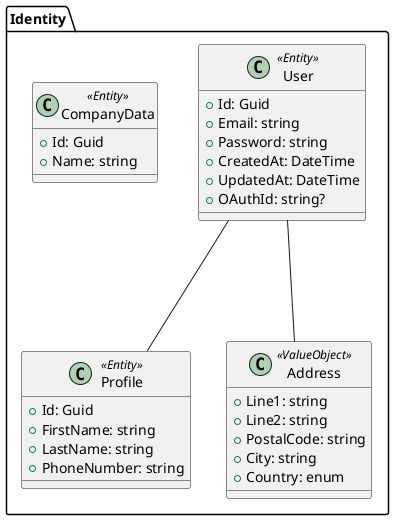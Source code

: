@startuml class
package "Identity" {
    class User <<Entity>> {
        +Id: Guid
        +Email: string
        +Password: string
        +CreatedAt: DateTime
        +UpdatedAt: DateTime
        +OAuthId: string?
    }
    class CompanyData <<Entity>> {
        +Id: Guid
        +Name: string
    }
    class Profile <<Entity>> {
        +Id: Guid
        +FirstName: string
        +LastName: string
        +PhoneNumber: string
    }
    class Address <<ValueObject>>{
        +Line1: string
        +Line2: string
        +PostalCode: string
        +City: string
        +Country: enum
    }

    User --- Profile
    User --- Address
}